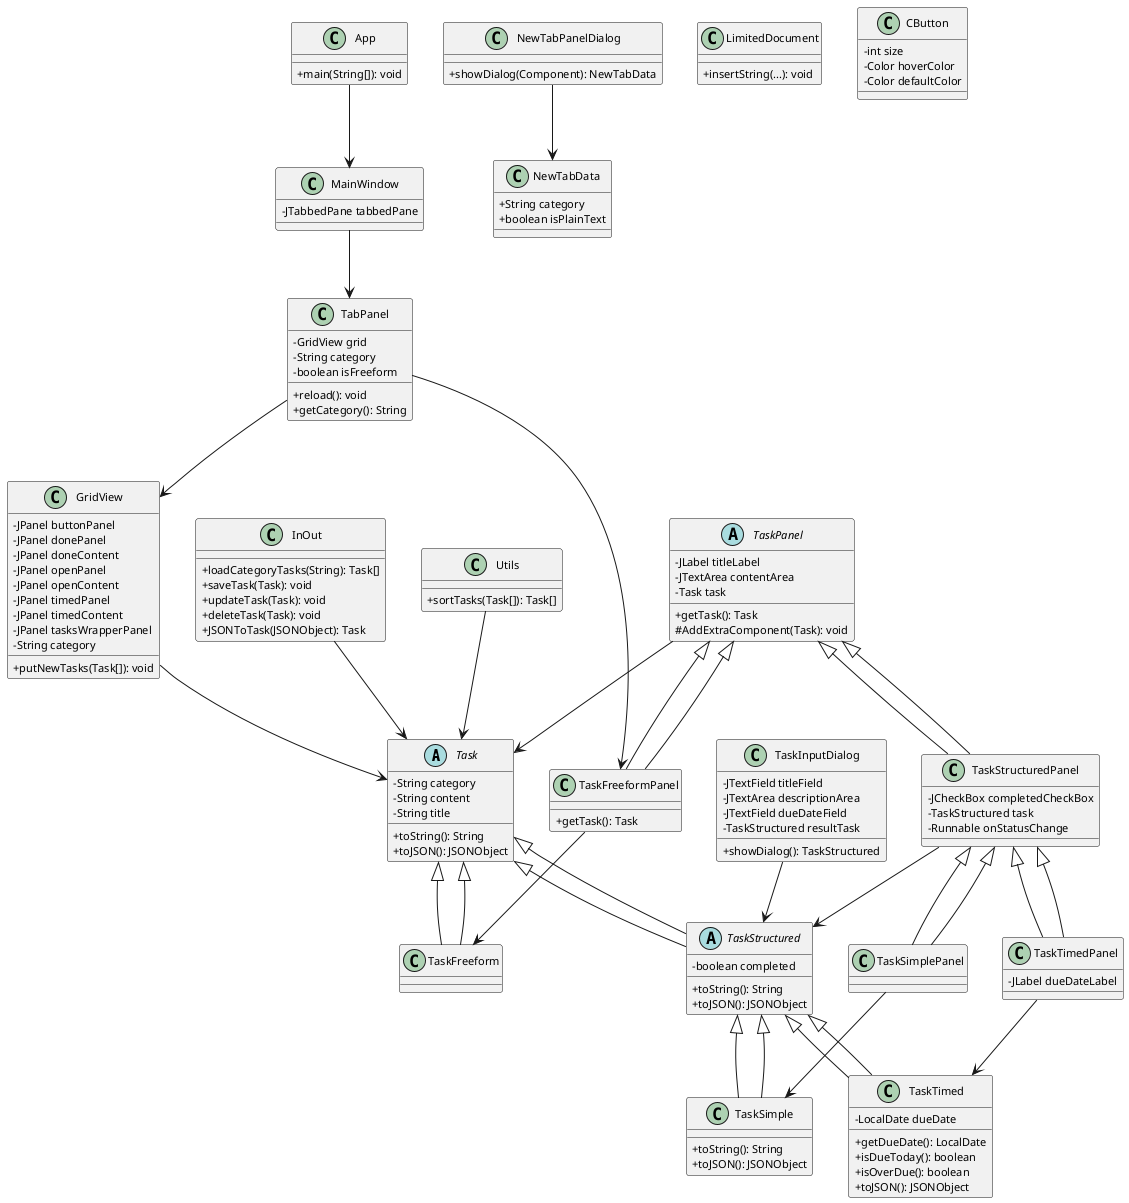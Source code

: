 @startuml

' Basis-Einstellungen
skinparam classAttributeIconSize 0
skinparam classFontSize 12
skinparam classAttributeFontSize 11
skinparam classMethodFontSize 11

' === Klassen und Vererbungen ===

abstract class Task {
    - String category
    - String content
    - String title
    + toString(): String
    + toJSON(): JSONObject
}

abstract class TaskStructured extends Task {
    - boolean completed
    + toString(): String
    + toJSON(): JSONObject
}

class TaskSimple extends TaskStructured {
    + toString(): String
    + toJSON(): JSONObject
}

class TaskTimed extends TaskStructured {
    - LocalDate dueDate
    + getDueDate(): LocalDate
    + isDueToday(): boolean
    + isOverDue(): boolean
    + toJSON(): JSONObject
}

class TaskFreeform extends Task {
}

abstract class TaskPanel {
    - JLabel titleLabel
    - JTextArea contentArea
    - Task task
    + getTask(): Task
    # AddExtraComponent(Task): void
}

class TaskStructuredPanel extends TaskPanel {
    - JCheckBox completedCheckBox
    - TaskStructured task
    - Runnable onStatusChange
}

class TaskSimplePanel extends TaskStructuredPanel {
}

class TaskTimedPanel extends TaskStructuredPanel {
    - JLabel dueDateLabel
}

class TaskFreeformPanel extends TaskPanel {
    + getTask(): Task
}

class GridView {
    - JPanel buttonPanel
    - JPanel donePanel
    - JPanel doneContent
    - JPanel openPanel
    - JPanel openContent
    - JPanel timedPanel
    - JPanel timedContent
    - JPanel tasksWrapperPanel
    - String category
    + putNewTasks(Task[]): void
}

class InOut {
    + loadCategoryTasks(String): Task[]
    + saveTask(Task): void
    + updateTask(Task): void
    + deleteTask(Task): void
    + JSONToTask(JSONObject): Task
}

class Utils {
    + sortTasks(Task[]): Task[]
}

class TaskInputDialog {
    - JTextField titleField
    - JTextArea descriptionArea
    - JTextField dueDateField
    - TaskStructured resultTask
    + showDialog(): TaskStructured
}

class NewTabPanelDialog {
    + showDialog(Component): NewTabData
}

class NewTabData {
    + String category
    + boolean isPlainText
}

class LimitedDocument {
    + insertString(...): void
}

class CButton {
    - int size
    - Color hoverColor
    - Color defaultColor
}

class TabPanel {
    - GridView grid
    - String category
    - boolean isFreeform
    + reload(): void
    + getCategory(): String
}

class MainWindow {
    - JTabbedPane tabbedPane
}

class App {
    + main(String[]): void
}

' === Beziehungen ===

Task <|-- TaskStructured
TaskStructured <|-- TaskSimple
TaskStructured <|-- TaskTimed
Task <|-- TaskFreeform

TaskPanel <|-- TaskStructuredPanel
TaskPanel <|-- TaskFreeformPanel
TaskStructuredPanel <|-- TaskSimplePanel
TaskStructuredPanel <|-- TaskTimedPanel

NewTabPanelDialog --> NewTabData
TaskTimedPanel --> TaskTimed
TaskSimplePanel --> TaskSimple
TaskFreeformPanel --> TaskFreeform
TaskStructuredPanel --> TaskStructured
TaskPanel --> Task
TaskInputDialog --> TaskStructured
GridView --> Task
TabPanel --> GridView
TabPanel --> TaskFreeformPanel
MainWindow --> TabPanel
App --> MainWindow
InOut --> Task
Utils --> Task

@enduml
